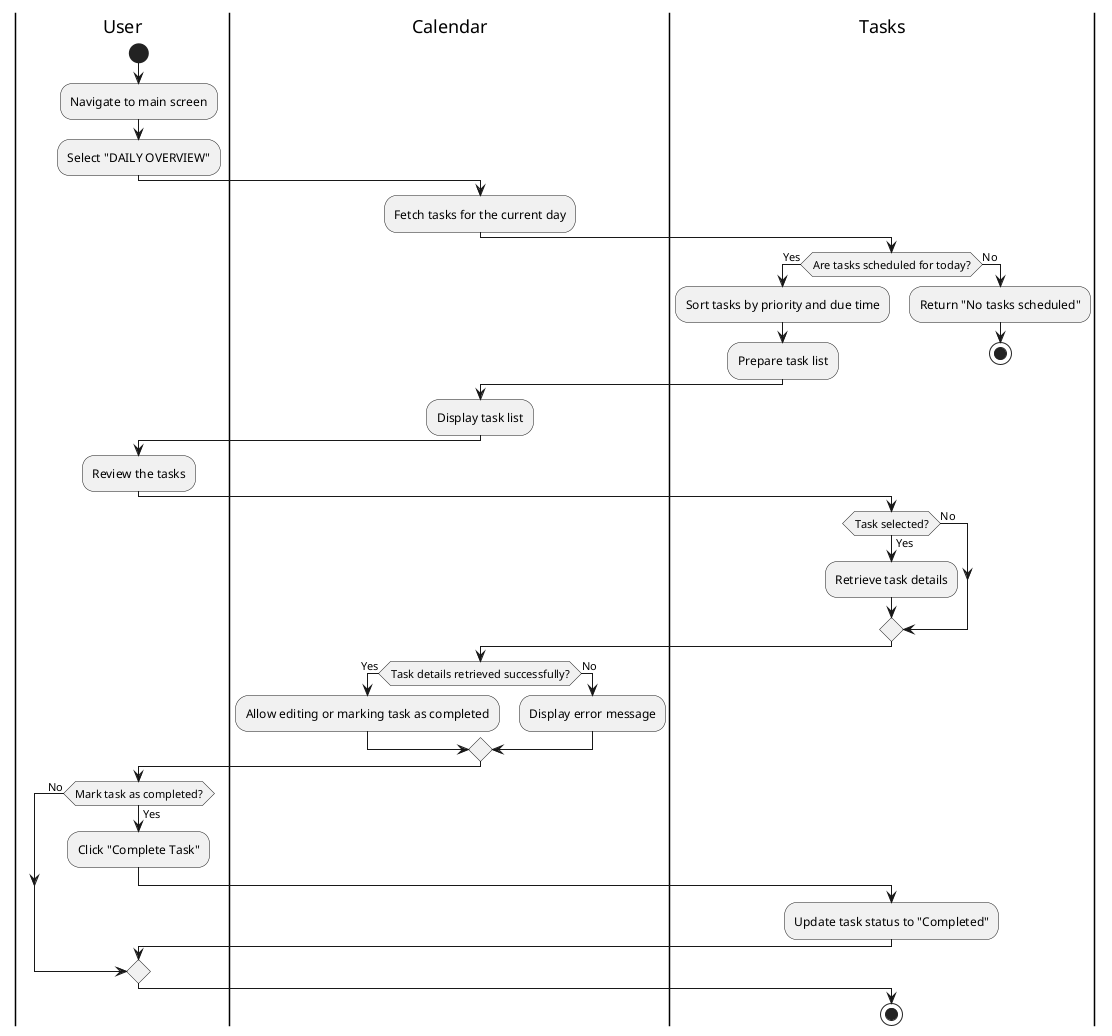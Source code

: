 @startuml Daily_Overview
|User|
start
:Navigate to main screen;
:Select "DAILY OVERVIEW";

|Calendar|
:Fetch tasks for the current day;

|Tasks|
if (Are tasks scheduled for today?) then (Yes)
  :Sort tasks by priority and due time;
  :Prepare task list;
else (No)
  :Return "No tasks scheduled";
  stop
endif

|Calendar|
:Display task list;

|User|
:Review the tasks;

|Tasks|
if (Task selected?) then (Yes)
  :Retrieve task details;
else (No)
endif

|Calendar|
if (Task details retrieved successfully?) then (Yes)
  :Allow editing or marking task as completed;
else (No)
  :Display error message;
endif

|User|
if (Mark task as completed?) then (Yes)
  :Click "Complete Task";

  |Tasks|
  :Update task status to "Completed";
else (No)
endif

stop
@enduml
